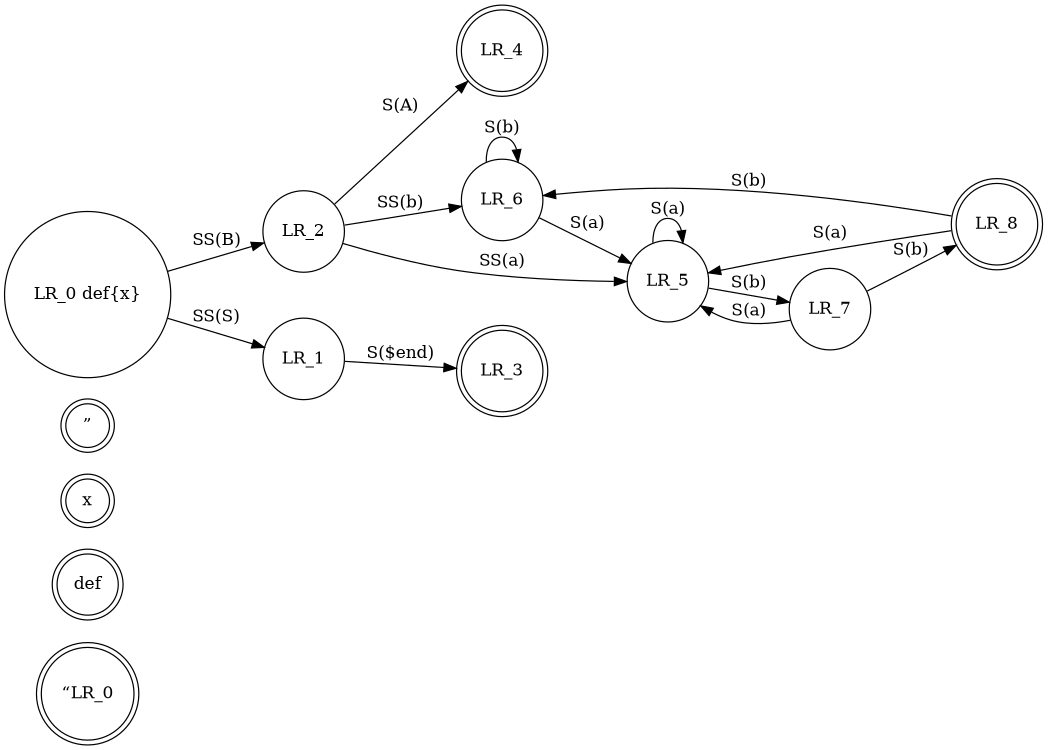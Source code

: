 digraph finite_state_machine {
    rankdir=LR;
    size="8,5"
    node [shape = doublecircle];
    “LR_0 def{x}” LR_3 LR_4 LR_8;
    node [shape = circle];
    "LR_0 def{x}" -> LR_2 [ label ="SS(B)" ];
    "LR_0 def{x}" -> LR_1 [ label = "SS(S)" ];
    LR_1 -> LR_3 [ label = "S($end)" ];
    LR_2 -> LR_6 [ label = "SS(b)" ];
    LR_2 -> LR_5 [ label = "SS(a)" ];
    LR_2 -> LR_4 [ label = "S(A)" ];
    LR_5 -> LR_7 [ label = "S(b)" ];
    LR_5 -> LR_5 [ label = "S(a)" ];
    LR_6 -> LR_6 [ label = "S(b)" ];
    LR_6 -> LR_5 [ label = "S(a)" ];
    LR_7 -> LR_8 [ label = "S(b)" ];
    LR_7 -> LR_5 [ label = "S(a)" ];
    LR_8 -> LR_6 [ label = "S(b)" ];
    LR_8 -> LR_5 [ label = "S(a)" ];
}